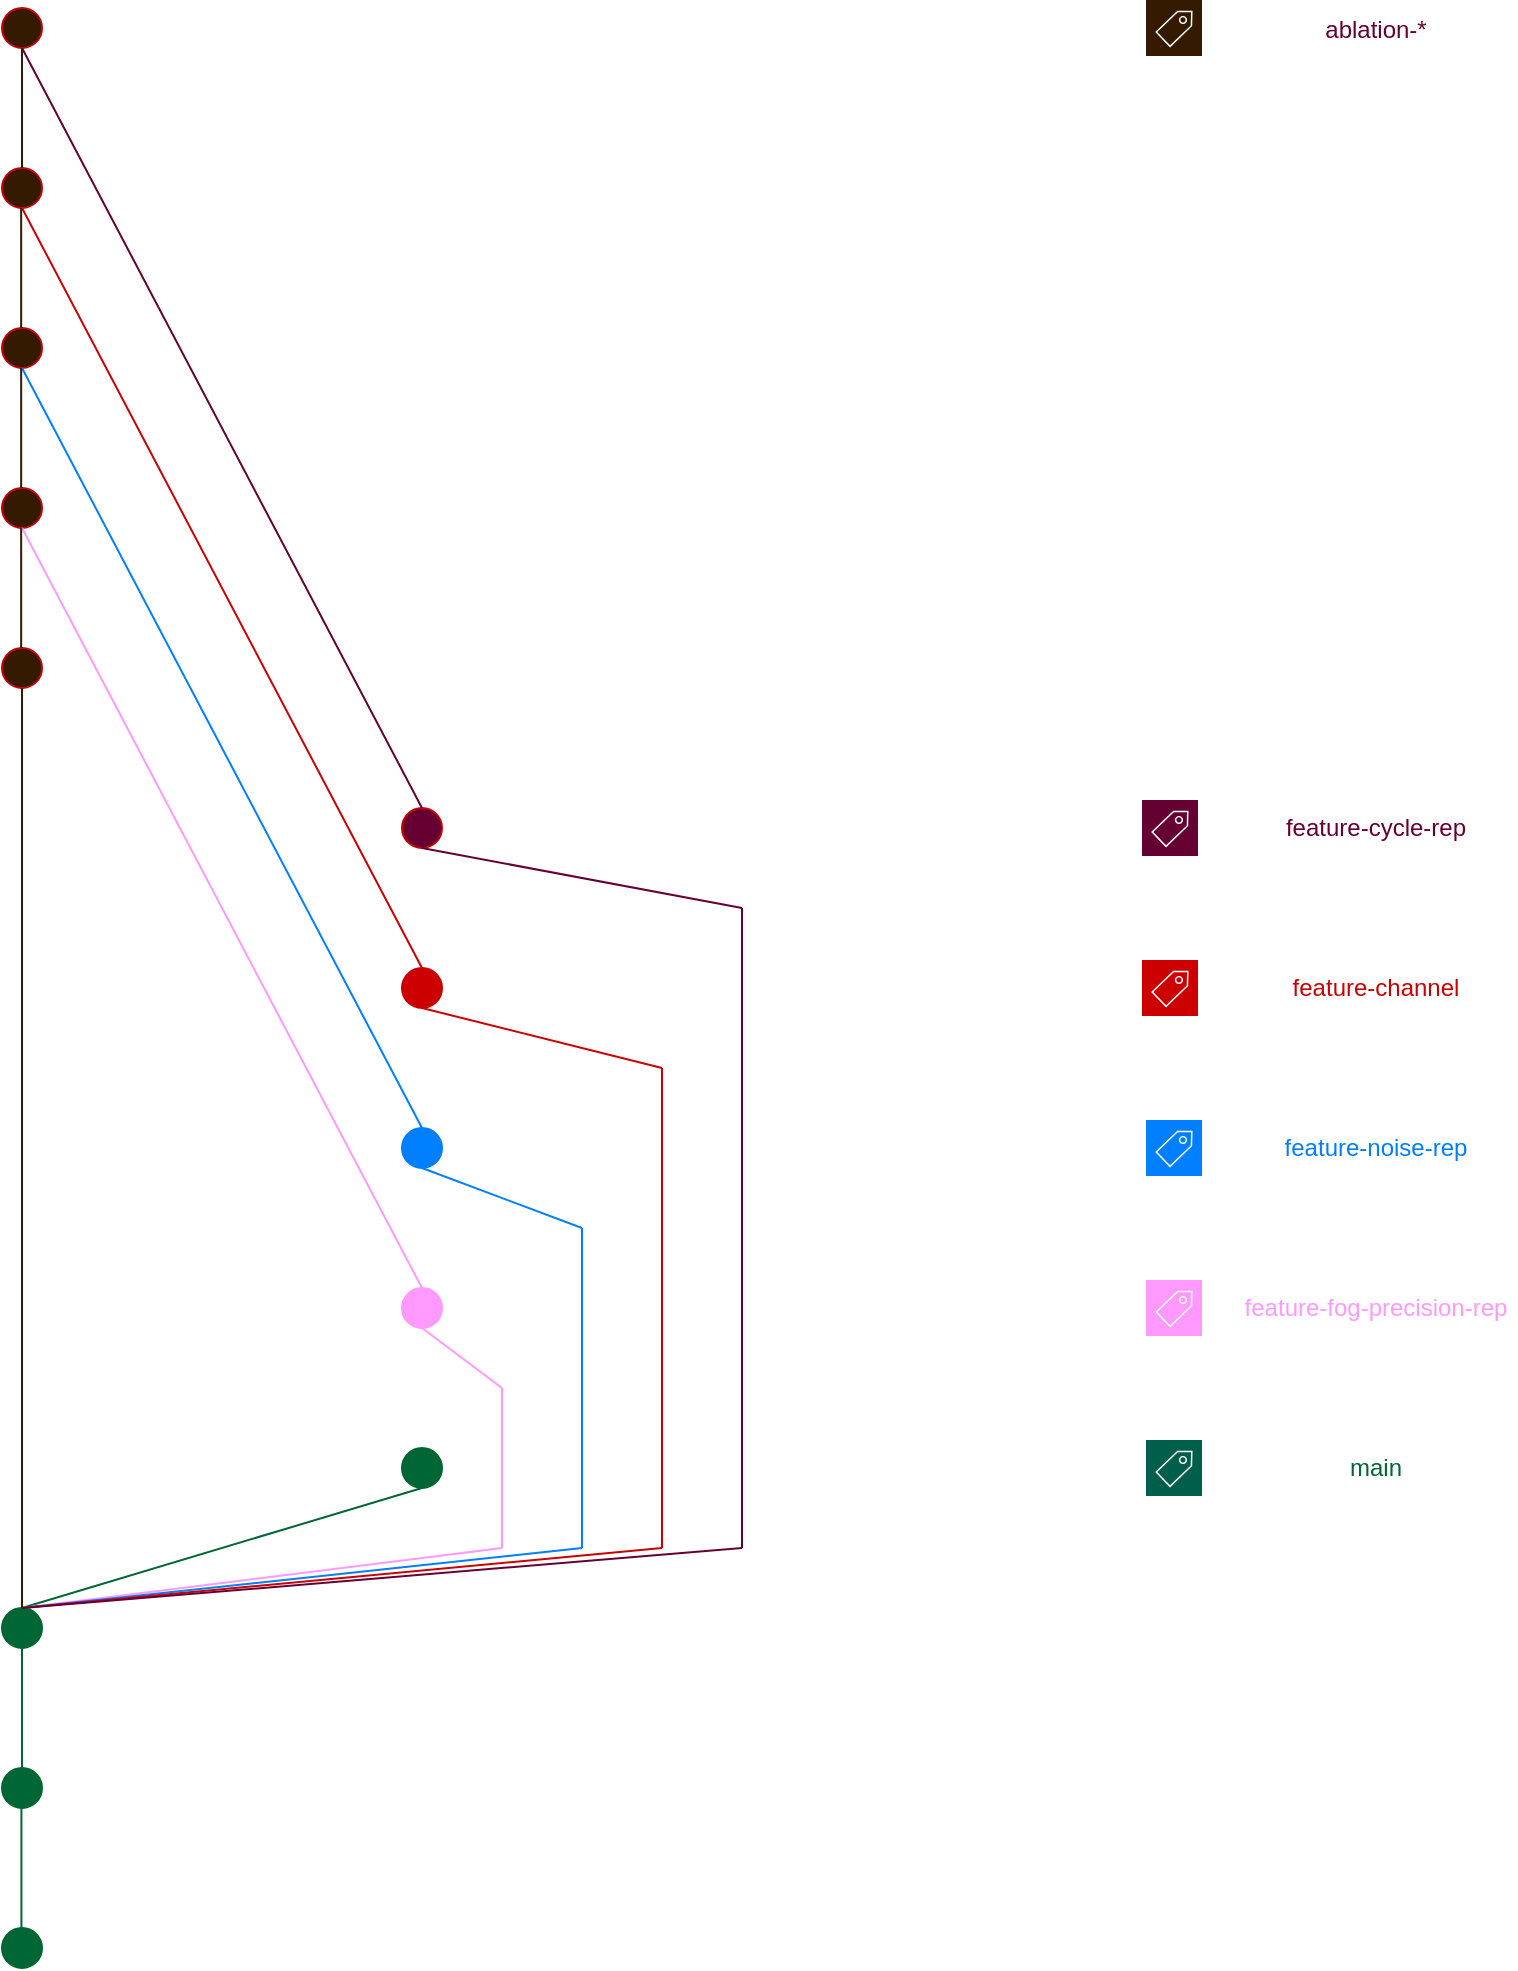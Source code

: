 <mxfile version="24.4.0" type="github">
  <diagram name="第 1 页" id="0mB8UxOhMwRLn32wMXC0">
    <mxGraphModel dx="2070" dy="1378" grid="1" gridSize="10" guides="1" tooltips="1" connect="1" arrows="1" fold="1" page="1" pageScale="1" pageWidth="827" pageHeight="1169" background="none" math="0" shadow="0">
      <root>
        <mxCell id="0" />
        <mxCell id="1" parent="0" />
        <mxCell id="bC1rEitKyBzmBk8r_V0F-50" value="" style="endArrow=none;html=1;rounded=0;entryX=0.5;entryY=1;entryDx=0;entryDy=0;exitX=0.5;exitY=0;exitDx=0;exitDy=0;strokeColor=#006633;" edge="1" parent="1">
          <mxGeometry width="50" height="50" relative="1" as="geometry">
            <mxPoint x="160" y="1110" as="sourcePoint" />
            <mxPoint x="160" y="1050" as="targetPoint" />
          </mxGeometry>
        </mxCell>
        <mxCell id="bC1rEitKyBzmBk8r_V0F-51" value="" style="ellipse;whiteSpace=wrap;html=1;aspect=fixed;fillColor=#006633;strokeColor=#006633;" vertex="1" parent="1">
          <mxGeometry x="350" y="950" width="20" height="20" as="geometry" />
        </mxCell>
        <mxCell id="bC1rEitKyBzmBk8r_V0F-52" value="" style="endArrow=none;html=1;rounded=0;entryX=0.5;entryY=1;entryDx=0;entryDy=0;exitX=0.5;exitY=0;exitDx=0;exitDy=0;strokeColor=#006633;" edge="1" parent="1" target="bC1rEitKyBzmBk8r_V0F-51">
          <mxGeometry width="50" height="50" relative="1" as="geometry">
            <mxPoint x="160" y="1030" as="sourcePoint" />
            <mxPoint x="480" y="960" as="targetPoint" />
          </mxGeometry>
        </mxCell>
        <mxCell id="bC1rEitKyBzmBk8r_V0F-53" value="" style="endArrow=none;html=1;rounded=0;exitX=0.5;exitY=0;exitDx=0;exitDy=0;strokeColor=#FF99FF;" edge="1" parent="1" source="bC1rEitKyBzmBk8r_V0F-65">
          <mxGeometry width="50" height="50" relative="1" as="geometry">
            <mxPoint x="170" y="1040" as="sourcePoint" />
            <mxPoint x="400" y="1000" as="targetPoint" />
          </mxGeometry>
        </mxCell>
        <mxCell id="bC1rEitKyBzmBk8r_V0F-55" value="" style="ellipse;whiteSpace=wrap;html=1;aspect=fixed;fillColor=#FF99FF;strokeColor=#FF99FF;" vertex="1" parent="1">
          <mxGeometry x="350" y="870" width="20" height="20" as="geometry" />
        </mxCell>
        <mxCell id="bC1rEitKyBzmBk8r_V0F-56" value="" style="endArrow=none;html=1;rounded=0;entryX=0.5;entryY=1;entryDx=0;entryDy=0;strokeColor=#FF99FF;" edge="1" parent="1" target="bC1rEitKyBzmBk8r_V0F-55">
          <mxGeometry width="50" height="50" relative="1" as="geometry">
            <mxPoint x="400" y="920" as="sourcePoint" />
            <mxPoint x="600" y="990" as="targetPoint" />
          </mxGeometry>
        </mxCell>
        <mxCell id="bC1rEitKyBzmBk8r_V0F-57" value="" style="endArrow=none;html=1;rounded=0;strokeColor=#007FFF;exitX=0.5;exitY=0;exitDx=0;exitDy=0;" edge="1" parent="1" source="bC1rEitKyBzmBk8r_V0F-65">
          <mxGeometry width="50" height="50" relative="1" as="geometry">
            <mxPoint x="170" y="1040" as="sourcePoint" />
            <mxPoint x="440" y="1000" as="targetPoint" />
          </mxGeometry>
        </mxCell>
        <mxCell id="bC1rEitKyBzmBk8r_V0F-59" value="" style="ellipse;whiteSpace=wrap;html=1;aspect=fixed;fillColor=#007FFF;strokeColor=#007FFF;" vertex="1" parent="1">
          <mxGeometry x="350" y="790" width="20" height="20" as="geometry" />
        </mxCell>
        <mxCell id="bC1rEitKyBzmBk8r_V0F-60" value="" style="endArrow=none;html=1;rounded=0;exitX=0.5;exitY=1;exitDx=0;exitDy=0;strokeColor=#007FFF;" edge="1" parent="1" source="bC1rEitKyBzmBk8r_V0F-59">
          <mxGeometry width="50" height="50" relative="1" as="geometry">
            <mxPoint x="450" y="1010" as="sourcePoint" />
            <mxPoint x="440" y="840" as="targetPoint" />
          </mxGeometry>
        </mxCell>
        <mxCell id="bC1rEitKyBzmBk8r_V0F-61" value="" style="ellipse;whiteSpace=wrap;html=1;aspect=fixed;fillColor=#CC0000;strokeColor=#CC0000;" vertex="1" parent="1">
          <mxGeometry x="350" y="710" width="20" height="20" as="geometry" />
        </mxCell>
        <mxCell id="bC1rEitKyBzmBk8r_V0F-62" value="" style="endArrow=none;html=1;rounded=0;strokeColor=#CC0000;exitX=0.5;exitY=0;exitDx=0;exitDy=0;" edge="1" parent="1" source="bC1rEitKyBzmBk8r_V0F-65">
          <mxGeometry width="50" height="50" relative="1" as="geometry">
            <mxPoint x="170" y="1040" as="sourcePoint" />
            <mxPoint x="480" y="1000" as="targetPoint" />
          </mxGeometry>
        </mxCell>
        <mxCell id="bC1rEitKyBzmBk8r_V0F-63" value="" style="endArrow=none;html=1;rounded=0;strokeColor=#CC0000;" edge="1" parent="1">
          <mxGeometry width="50" height="50" relative="1" as="geometry">
            <mxPoint x="480" y="760" as="sourcePoint" />
            <mxPoint x="480" y="1000" as="targetPoint" />
          </mxGeometry>
        </mxCell>
        <mxCell id="bC1rEitKyBzmBk8r_V0F-64" value="" style="endArrow=none;html=1;rounded=0;entryX=0.5;entryY=1;entryDx=0;entryDy=0;strokeColor=#CC0000;" edge="1" parent="1" target="bC1rEitKyBzmBk8r_V0F-61">
          <mxGeometry width="50" height="50" relative="1" as="geometry">
            <mxPoint x="480" y="760" as="sourcePoint" />
            <mxPoint x="450" y="820" as="targetPoint" />
          </mxGeometry>
        </mxCell>
        <mxCell id="bC1rEitKyBzmBk8r_V0F-65" value="" style="ellipse;whiteSpace=wrap;html=1;aspect=fixed;fillColor=#006633;strokeColor=#006633;" vertex="1" parent="1">
          <mxGeometry x="150" y="1030" width="20" height="20" as="geometry" />
        </mxCell>
        <mxCell id="bC1rEitKyBzmBk8r_V0F-66" value="" style="ellipse;whiteSpace=wrap;html=1;aspect=fixed;fillColor=#006633;strokeColor=#006633;" vertex="1" parent="1">
          <mxGeometry x="150" y="1110" width="20" height="20" as="geometry" />
        </mxCell>
        <mxCell id="bC1rEitKyBzmBk8r_V0F-67" value="" style="ellipse;whiteSpace=wrap;html=1;aspect=fixed;fillColor=#006633;strokeColor=#006633;" vertex="1" parent="1">
          <mxGeometry x="150" y="1190" width="20" height="20" as="geometry" />
        </mxCell>
        <mxCell id="bC1rEitKyBzmBk8r_V0F-68" value="" style="endArrow=none;html=1;rounded=0;entryX=0.5;entryY=1;entryDx=0;entryDy=0;exitX=0.5;exitY=0;exitDx=0;exitDy=0;strokeColor=#006633;" edge="1" parent="1">
          <mxGeometry width="50" height="50" relative="1" as="geometry">
            <mxPoint x="159.71" y="1190" as="sourcePoint" />
            <mxPoint x="159.71" y="1130" as="targetPoint" />
          </mxGeometry>
        </mxCell>
        <mxCell id="bC1rEitKyBzmBk8r_V0F-69" value="" style="ellipse;whiteSpace=wrap;html=1;aspect=fixed;fillColor=#660033;strokeColor=#CC0000;" vertex="1" parent="1">
          <mxGeometry x="350" y="630" width="20" height="20" as="geometry" />
        </mxCell>
        <mxCell id="bC1rEitKyBzmBk8r_V0F-70" value="" style="endArrow=none;html=1;rounded=0;exitX=0.5;exitY=0;exitDx=0;exitDy=0;strokeColor=#660033;" edge="1" parent="1" source="bC1rEitKyBzmBk8r_V0F-65">
          <mxGeometry width="50" height="50" relative="1" as="geometry">
            <mxPoint x="140" y="970" as="sourcePoint" />
            <mxPoint x="520" y="1000" as="targetPoint" />
          </mxGeometry>
        </mxCell>
        <mxCell id="bC1rEitKyBzmBk8r_V0F-71" value="" style="endArrow=none;html=1;rounded=0;strokeColor=#660033;" edge="1" parent="1">
          <mxGeometry width="50" height="50" relative="1" as="geometry">
            <mxPoint x="520" y="1000" as="sourcePoint" />
            <mxPoint x="520" y="680" as="targetPoint" />
          </mxGeometry>
        </mxCell>
        <mxCell id="bC1rEitKyBzmBk8r_V0F-72" value="" style="endArrow=none;html=1;rounded=0;strokeColor=#660033;exitX=0.5;exitY=1;exitDx=0;exitDy=0;" edge="1" parent="1" source="bC1rEitKyBzmBk8r_V0F-69">
          <mxGeometry width="50" height="50" relative="1" as="geometry">
            <mxPoint x="530" y="1010" as="sourcePoint" />
            <mxPoint x="520" y="680" as="targetPoint" />
          </mxGeometry>
        </mxCell>
        <mxCell id="bC1rEitKyBzmBk8r_V0F-73" value="" style="sketch=0;pointerEvents=1;shadow=0;dashed=0;html=1;strokeColor=none;fillColor=#005F4B;labelPosition=center;verticalLabelPosition=bottom;verticalAlign=top;align=center;outlineConnect=0;shape=mxgraph.veeam2.tag;" vertex="1" parent="1">
          <mxGeometry x="722" y="946" width="28.0" height="28.0" as="geometry" />
        </mxCell>
        <mxCell id="bC1rEitKyBzmBk8r_V0F-74" value="" style="sketch=0;pointerEvents=1;shadow=0;dashed=0;html=1;strokeColor=none;fillColor=#FF99FF;labelPosition=center;verticalLabelPosition=bottom;verticalAlign=top;align=center;outlineConnect=0;shape=mxgraph.veeam2.tag;" vertex="1" parent="1">
          <mxGeometry x="722" y="866" width="28.0" height="28.0" as="geometry" />
        </mxCell>
        <mxCell id="bC1rEitKyBzmBk8r_V0F-75" value="" style="sketch=0;pointerEvents=1;shadow=0;dashed=0;html=1;strokeColor=none;fillColor=#007FFF;labelPosition=center;verticalLabelPosition=bottom;verticalAlign=top;align=center;outlineConnect=0;shape=mxgraph.veeam2.tag;" vertex="1" parent="1">
          <mxGeometry x="722" y="786" width="28.0" height="28.0" as="geometry" />
        </mxCell>
        <mxCell id="bC1rEitKyBzmBk8r_V0F-76" value="" style="sketch=0;pointerEvents=1;shadow=0;dashed=0;html=1;strokeColor=none;fillColor=#CC0000;labelPosition=center;verticalLabelPosition=bottom;verticalAlign=top;align=center;outlineConnect=0;shape=mxgraph.veeam2.tag;" vertex="1" parent="1">
          <mxGeometry x="720" y="706" width="28.0" height="28.0" as="geometry" />
        </mxCell>
        <mxCell id="bC1rEitKyBzmBk8r_V0F-77" value="" style="sketch=0;pointerEvents=1;shadow=0;dashed=0;html=1;strokeColor=none;fillColor=#660033;labelPosition=center;verticalLabelPosition=bottom;verticalAlign=top;align=center;outlineConnect=0;shape=mxgraph.veeam2.tag;" vertex="1" parent="1">
          <mxGeometry x="720" y="626" width="28.0" height="28.0" as="geometry" />
        </mxCell>
        <mxCell id="bC1rEitKyBzmBk8r_V0F-78" value="main" style="text;html=1;align=center;verticalAlign=middle;whiteSpace=wrap;rounded=0;fontColor=#006633;" vertex="1" parent="1">
          <mxGeometry x="807" y="945" width="60" height="30" as="geometry" />
        </mxCell>
        <mxCell id="bC1rEitKyBzmBk8r_V0F-79" value="feature-fog-precision-rep" style="text;html=1;align=center;verticalAlign=middle;whiteSpace=wrap;rounded=0;fontColor=#FF99FF;" vertex="1" parent="1">
          <mxGeometry x="767" y="865" width="140" height="30" as="geometry" />
        </mxCell>
        <mxCell id="bC1rEitKyBzmBk8r_V0F-80" value="feature-noise-rep" style="text;html=1;align=center;verticalAlign=middle;whiteSpace=wrap;rounded=0;fontColor=#007FFF;" vertex="1" parent="1">
          <mxGeometry x="782" y="785" width="110" height="30" as="geometry" />
        </mxCell>
        <mxCell id="bC1rEitKyBzmBk8r_V0F-81" value="feature-channel" style="text;html=1;align=center;verticalAlign=middle;whiteSpace=wrap;rounded=0;fontColor=#CC0000;" vertex="1" parent="1">
          <mxGeometry x="777" y="705" width="120" height="30" as="geometry" />
        </mxCell>
        <mxCell id="bC1rEitKyBzmBk8r_V0F-82" value="&lt;font color=&quot;#660033&quot;&gt;feature-cycle-rep&lt;/font&gt;" style="text;html=1;align=center;verticalAlign=middle;whiteSpace=wrap;rounded=0;fontColor=#CC0000;" vertex="1" parent="1">
          <mxGeometry x="784" y="625" width="106" height="30" as="geometry" />
        </mxCell>
        <mxCell id="bC1rEitKyBzmBk8r_V0F-83" value="" style="ellipse;whiteSpace=wrap;html=1;aspect=fixed;fillColor=#331A00;strokeColor=#CC0000;" vertex="1" parent="1">
          <mxGeometry x="150" y="550" width="20" height="20" as="geometry" />
        </mxCell>
        <mxCell id="bC1rEitKyBzmBk8r_V0F-84" value="" style="endArrow=none;html=1;rounded=0;entryX=0.5;entryY=1;entryDx=0;entryDy=0;exitX=0.5;exitY=0;exitDx=0;exitDy=0;strokeColor=#331A00;" edge="1" parent="1" source="bC1rEitKyBzmBk8r_V0F-65" target="bC1rEitKyBzmBk8r_V0F-83">
          <mxGeometry width="50" height="50" relative="1" as="geometry">
            <mxPoint x="440" y="690" as="sourcePoint" />
            <mxPoint x="490" y="640" as="targetPoint" />
          </mxGeometry>
        </mxCell>
        <mxCell id="bC1rEitKyBzmBk8r_V0F-87" value="" style="endArrow=none;html=1;rounded=0;strokeColor=#FF99FF;" edge="1" parent="1">
          <mxGeometry width="50" height="50" relative="1" as="geometry">
            <mxPoint x="400" y="1000" as="sourcePoint" />
            <mxPoint x="400" y="920" as="targetPoint" />
          </mxGeometry>
        </mxCell>
        <mxCell id="bC1rEitKyBzmBk8r_V0F-88" value="" style="endArrow=none;html=1;rounded=0;strokeColor=#007FFF;" edge="1" parent="1">
          <mxGeometry width="50" height="50" relative="1" as="geometry">
            <mxPoint x="440" y="840" as="sourcePoint" />
            <mxPoint x="440" y="1000" as="targetPoint" />
          </mxGeometry>
        </mxCell>
        <mxCell id="bC1rEitKyBzmBk8r_V0F-89" value="" style="ellipse;whiteSpace=wrap;html=1;aspect=fixed;fillColor=#331A00;strokeColor=#CC0000;" vertex="1" parent="1">
          <mxGeometry x="150" y="470" width="20" height="20" as="geometry" />
        </mxCell>
        <mxCell id="bC1rEitKyBzmBk8r_V0F-90" value="" style="ellipse;whiteSpace=wrap;html=1;aspect=fixed;fillColor=#331A00;strokeColor=#CC0000;" vertex="1" parent="1">
          <mxGeometry x="150" y="390" width="20" height="20" as="geometry" />
        </mxCell>
        <mxCell id="bC1rEitKyBzmBk8r_V0F-91" value="" style="ellipse;whiteSpace=wrap;html=1;aspect=fixed;fillColor=#331A00;strokeColor=#CC0000;" vertex="1" parent="1">
          <mxGeometry x="150" y="310" width="20" height="20" as="geometry" />
        </mxCell>
        <mxCell id="bC1rEitKyBzmBk8r_V0F-93" value="" style="endArrow=none;html=1;rounded=0;exitX=0.5;exitY=1;exitDx=0;exitDy=0;entryX=0.5;entryY=0;entryDx=0;entryDy=0;strokeColor=#FF99FF;" edge="1" parent="1" source="bC1rEitKyBzmBk8r_V0F-89" target="bC1rEitKyBzmBk8r_V0F-55">
          <mxGeometry width="50" height="50" relative="1" as="geometry">
            <mxPoint x="370" y="690" as="sourcePoint" />
            <mxPoint x="420" y="640" as="targetPoint" />
          </mxGeometry>
        </mxCell>
        <mxCell id="bC1rEitKyBzmBk8r_V0F-95" value="" style="endArrow=none;html=1;rounded=0;exitX=0.5;exitY=0;exitDx=0;exitDy=0;entryX=0.5;entryY=1;entryDx=0;entryDy=0;strokeColor=#007FFF;" edge="1" parent="1" source="bC1rEitKyBzmBk8r_V0F-59" target="bC1rEitKyBzmBk8r_V0F-90">
          <mxGeometry width="50" height="50" relative="1" as="geometry">
            <mxPoint x="370" y="730" as="sourcePoint" />
            <mxPoint x="420" y="680" as="targetPoint" />
          </mxGeometry>
        </mxCell>
        <mxCell id="bC1rEitKyBzmBk8r_V0F-96" value="" style="endArrow=none;html=1;rounded=0;exitX=0.5;exitY=0;exitDx=0;exitDy=0;entryX=0.5;entryY=1;entryDx=0;entryDy=0;strokeColor=#CC0000;" edge="1" parent="1" source="bC1rEitKyBzmBk8r_V0F-61" target="bC1rEitKyBzmBk8r_V0F-91">
          <mxGeometry width="50" height="50" relative="1" as="geometry">
            <mxPoint x="370" y="800" as="sourcePoint" />
            <mxPoint x="170" y="420" as="targetPoint" />
          </mxGeometry>
        </mxCell>
        <mxCell id="bC1rEitKyBzmBk8r_V0F-97" value="" style="ellipse;whiteSpace=wrap;html=1;aspect=fixed;fillColor=#331A00;strokeColor=#CC0000;" vertex="1" parent="1">
          <mxGeometry x="150" y="230" width="20" height="20" as="geometry" />
        </mxCell>
        <mxCell id="bC1rEitKyBzmBk8r_V0F-98" value="" style="endArrow=none;html=1;rounded=0;exitX=0.5;exitY=0;exitDx=0;exitDy=0;entryX=0.5;entryY=1;entryDx=0;entryDy=0;strokeColor=#660033;" edge="1" parent="1" source="bC1rEitKyBzmBk8r_V0F-69" target="bC1rEitKyBzmBk8r_V0F-97">
          <mxGeometry width="50" height="50" relative="1" as="geometry">
            <mxPoint x="370" y="720" as="sourcePoint" />
            <mxPoint x="170" y="340" as="targetPoint" />
          </mxGeometry>
        </mxCell>
        <mxCell id="bC1rEitKyBzmBk8r_V0F-100" value="" style="endArrow=none;html=1;rounded=0;entryX=0.5;entryY=0;entryDx=0;entryDy=0;strokeColor=#331A00;" edge="1" parent="1" target="bC1rEitKyBzmBk8r_V0F-91">
          <mxGeometry width="50" height="50" relative="1" as="geometry">
            <mxPoint x="160" y="250" as="sourcePoint" />
            <mxPoint x="430" y="470" as="targetPoint" />
          </mxGeometry>
        </mxCell>
        <mxCell id="bC1rEitKyBzmBk8r_V0F-101" value="" style="endArrow=none;html=1;rounded=0;entryX=0.5;entryY=0;entryDx=0;entryDy=0;strokeColor=#331A00;" edge="1" parent="1">
          <mxGeometry width="50" height="50" relative="1" as="geometry">
            <mxPoint x="159.58" y="330" as="sourcePoint" />
            <mxPoint x="159.58" y="390" as="targetPoint" />
          </mxGeometry>
        </mxCell>
        <mxCell id="bC1rEitKyBzmBk8r_V0F-102" value="" style="endArrow=none;html=1;rounded=0;entryX=0.5;entryY=0;entryDx=0;entryDy=0;strokeColor=#331A00;" edge="1" parent="1">
          <mxGeometry width="50" height="50" relative="1" as="geometry">
            <mxPoint x="159.58" y="410" as="sourcePoint" />
            <mxPoint x="159.58" y="470" as="targetPoint" />
          </mxGeometry>
        </mxCell>
        <mxCell id="bC1rEitKyBzmBk8r_V0F-103" value="" style="endArrow=none;html=1;rounded=0;entryX=0.5;entryY=0;entryDx=0;entryDy=0;strokeColor=#331A00;" edge="1" parent="1">
          <mxGeometry width="50" height="50" relative="1" as="geometry">
            <mxPoint x="159.58" y="490" as="sourcePoint" />
            <mxPoint x="159.58" y="550" as="targetPoint" />
          </mxGeometry>
        </mxCell>
        <mxCell id="bC1rEitKyBzmBk8r_V0F-105" value="" style="sketch=0;pointerEvents=1;shadow=0;dashed=0;html=1;strokeColor=none;fillColor=#331A00;labelPosition=center;verticalLabelPosition=bottom;verticalAlign=top;align=center;outlineConnect=0;shape=mxgraph.veeam2.tag;" vertex="1" parent="1">
          <mxGeometry x="722" y="226" width="28.0" height="28.0" as="geometry" />
        </mxCell>
        <mxCell id="bC1rEitKyBzmBk8r_V0F-106" value="&lt;font color=&quot;#660033&quot;&gt;ablation-*&lt;/font&gt;" style="text;html=1;align=center;verticalAlign=middle;whiteSpace=wrap;rounded=0;fontColor=#CC0000;" vertex="1" parent="1">
          <mxGeometry x="784" y="226" width="106" height="30" as="geometry" />
        </mxCell>
      </root>
    </mxGraphModel>
  </diagram>
</mxfile>

